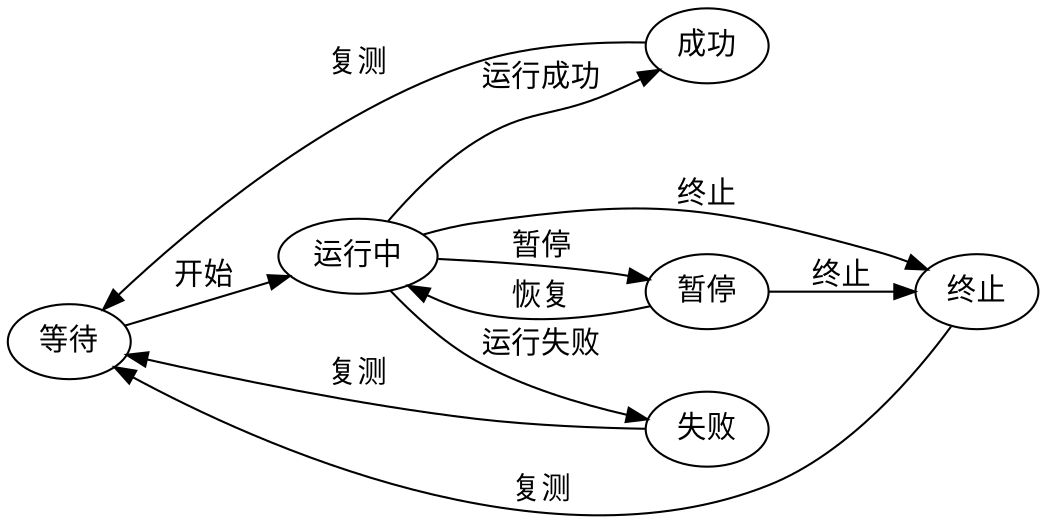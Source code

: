 digraph "door" {
  rankdir=LR;
  "等待";
  "运行中";
  "成功";
  "失败";
  "暂停";
  "终止";
  "等待" -> "运行中" [ label=" 开始 " ];
  "运行中" -> "成功" [ label=" 运行成功 " ];
  "运行中" -> "失败" [ label=" 运行失败 " ];
  "运行中" -> "暂停" [ label=" 暂停 " ];
  "暂停" -> "运行中" [ label=" 恢复 " ];
  "运行中" -> "终止" [ label=" 终止 " ];
  "暂停" -> "终止" [ label=" 终止 " ];
  "终止" -> "等待" [ label=" 复测 " ];
  "成功" -> "等待" [ label=" 复测 " ];
  "失败" -> "等待" [ label=" 复测 " ];
}